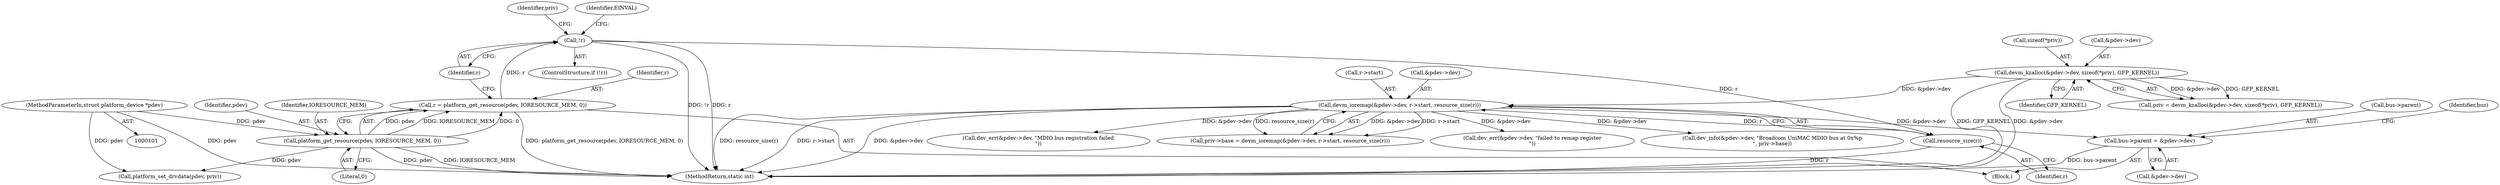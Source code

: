 digraph "0_linux_297a6961ffb8ff4dc66c9fbf53b924bd1dda05d5@pointer" {
"1000253" [label="(Call,bus->parent = &pdev->dev)"];
"1000157" [label="(Call,devm_ioremap(&pdev->dev, r->start, resource_size(r)))"];
"1000126" [label="(Call,devm_kzalloc(&pdev->dev, sizeof(*priv), GFP_KERNEL))"];
"1000165" [label="(Call,resource_size(r))"];
"1000148" [label="(Call,!r)"];
"1000141" [label="(Call,r = platform_get_resource(pdev, IORESOURCE_MEM, 0))"];
"1000143" [label="(Call,platform_get_resource(pdev, IORESOURCE_MEM, 0))"];
"1000102" [label="(MethodParameterIn,struct platform_device *pdev)"];
"1000322" [label="(MethodReturn,static int)"];
"1000296" [label="(Call,dev_err(&pdev->dev, \"MDIO bus registration failed\n\"))"];
"1000155" [label="(Identifier,priv)"];
"1000143" [label="(Call,platform_get_resource(pdev, IORESOURCE_MEM, 0))"];
"1000141" [label="(Call,r = platform_get_resource(pdev, IORESOURCE_MEM, 0))"];
"1000162" [label="(Call,r->start)"];
"1000142" [label="(Identifier,r)"];
"1000263" [label="(Identifier,bus)"];
"1000303" [label="(Call,platform_set_drvdata(pdev, priv))"];
"1000166" [label="(Identifier,r)"];
"1000254" [label="(Call,bus->parent)"];
"1000144" [label="(Identifier,pdev)"];
"1000131" [label="(Call,sizeof(*priv))"];
"1000134" [label="(Identifier,GFP_KERNEL)"];
"1000253" [label="(Call,bus->parent = &pdev->dev)"];
"1000153" [label="(Call,priv->base = devm_ioremap(&pdev->dev, r->start, resource_size(r)))"];
"1000103" [label="(Block,)"];
"1000102" [label="(MethodParameterIn,struct platform_device *pdev)"];
"1000165" [label="(Call,resource_size(r))"];
"1000157" [label="(Call,devm_ioremap(&pdev->dev, r->start, resource_size(r)))"];
"1000257" [label="(Call,&pdev->dev)"];
"1000173" [label="(Call,dev_err(&pdev->dev, \"failed to remap register\n\"))"];
"1000147" [label="(ControlStructure,if (!r))"];
"1000145" [label="(Identifier,IORESOURCE_MEM)"];
"1000152" [label="(Identifier,EINVAL)"];
"1000126" [label="(Call,devm_kzalloc(&pdev->dev, sizeof(*priv), GFP_KERNEL))"];
"1000149" [label="(Identifier,r)"];
"1000124" [label="(Call,priv = devm_kzalloc(&pdev->dev, sizeof(*priv), GFP_KERNEL))"];
"1000158" [label="(Call,&pdev->dev)"];
"1000127" [label="(Call,&pdev->dev)"];
"1000306" [label="(Call,dev_info(&pdev->dev, \"Broadcom UniMAC MDIO bus at 0x%p\n\", priv->base))"];
"1000146" [label="(Literal,0)"];
"1000148" [label="(Call,!r)"];
"1000253" -> "1000103"  [label="AST: "];
"1000253" -> "1000257"  [label="CFG: "];
"1000254" -> "1000253"  [label="AST: "];
"1000257" -> "1000253"  [label="AST: "];
"1000263" -> "1000253"  [label="CFG: "];
"1000253" -> "1000322"  [label="DDG: bus->parent"];
"1000157" -> "1000253"  [label="DDG: &pdev->dev"];
"1000157" -> "1000153"  [label="AST: "];
"1000157" -> "1000165"  [label="CFG: "];
"1000158" -> "1000157"  [label="AST: "];
"1000162" -> "1000157"  [label="AST: "];
"1000165" -> "1000157"  [label="AST: "];
"1000153" -> "1000157"  [label="CFG: "];
"1000157" -> "1000322"  [label="DDG: r->start"];
"1000157" -> "1000322"  [label="DDG: &pdev->dev"];
"1000157" -> "1000322"  [label="DDG: resource_size(r)"];
"1000157" -> "1000153"  [label="DDG: &pdev->dev"];
"1000157" -> "1000153"  [label="DDG: r->start"];
"1000157" -> "1000153"  [label="DDG: resource_size(r)"];
"1000126" -> "1000157"  [label="DDG: &pdev->dev"];
"1000165" -> "1000157"  [label="DDG: r"];
"1000157" -> "1000173"  [label="DDG: &pdev->dev"];
"1000157" -> "1000296"  [label="DDG: &pdev->dev"];
"1000157" -> "1000306"  [label="DDG: &pdev->dev"];
"1000126" -> "1000124"  [label="AST: "];
"1000126" -> "1000134"  [label="CFG: "];
"1000127" -> "1000126"  [label="AST: "];
"1000131" -> "1000126"  [label="AST: "];
"1000134" -> "1000126"  [label="AST: "];
"1000124" -> "1000126"  [label="CFG: "];
"1000126" -> "1000322"  [label="DDG: GFP_KERNEL"];
"1000126" -> "1000322"  [label="DDG: &pdev->dev"];
"1000126" -> "1000124"  [label="DDG: &pdev->dev"];
"1000126" -> "1000124"  [label="DDG: GFP_KERNEL"];
"1000165" -> "1000166"  [label="CFG: "];
"1000166" -> "1000165"  [label="AST: "];
"1000165" -> "1000322"  [label="DDG: r"];
"1000148" -> "1000165"  [label="DDG: r"];
"1000148" -> "1000147"  [label="AST: "];
"1000148" -> "1000149"  [label="CFG: "];
"1000149" -> "1000148"  [label="AST: "];
"1000152" -> "1000148"  [label="CFG: "];
"1000155" -> "1000148"  [label="CFG: "];
"1000148" -> "1000322"  [label="DDG: r"];
"1000148" -> "1000322"  [label="DDG: !r"];
"1000141" -> "1000148"  [label="DDG: r"];
"1000141" -> "1000103"  [label="AST: "];
"1000141" -> "1000143"  [label="CFG: "];
"1000142" -> "1000141"  [label="AST: "];
"1000143" -> "1000141"  [label="AST: "];
"1000149" -> "1000141"  [label="CFG: "];
"1000141" -> "1000322"  [label="DDG: platform_get_resource(pdev, IORESOURCE_MEM, 0)"];
"1000143" -> "1000141"  [label="DDG: pdev"];
"1000143" -> "1000141"  [label="DDG: IORESOURCE_MEM"];
"1000143" -> "1000141"  [label="DDG: 0"];
"1000143" -> "1000146"  [label="CFG: "];
"1000144" -> "1000143"  [label="AST: "];
"1000145" -> "1000143"  [label="AST: "];
"1000146" -> "1000143"  [label="AST: "];
"1000143" -> "1000322"  [label="DDG: pdev"];
"1000143" -> "1000322"  [label="DDG: IORESOURCE_MEM"];
"1000102" -> "1000143"  [label="DDG: pdev"];
"1000143" -> "1000303"  [label="DDG: pdev"];
"1000102" -> "1000101"  [label="AST: "];
"1000102" -> "1000322"  [label="DDG: pdev"];
"1000102" -> "1000303"  [label="DDG: pdev"];
}
